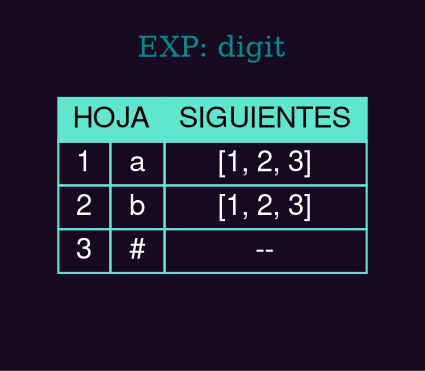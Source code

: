 digraph G {

    fontcolor="cyan4"
    bgcolor="#170920"
    node [fontname="Helvetica,Arial,sans-serif", shape=none, ordering="in"]
    label=" "

    subgraph cluster01{
        color="#170920"
        label="EXP: digit"
        n0 [label = <
                <table border="0" cellspacing="0" cellborder="1" color="#5ee7cd">
                    <tr><td  colspan="2" align="center" bgcolor="#5ee7cd"><font color="black"> HOJA </font></td>
                    <td  align="center" bgcolor="#5ee7cd"><font color="black"> SIGUIENTES </font></td></tr>
                    <tr><td><font color="white" align="center">1</font></td>
                    <td align="center"><font color="white">a</font></td>
                    <td ><font color="white" align="center">[1, 2, 3]</font></td></tr>
                    <tr><td><font color="white" align="center">2</font></td>
                    <td align="center"><font color="white">b</font></td>
                    <td ><font color="white" align="center">[1, 2, 3]</font></td></tr>
                    <tr><td><font color="white" align="center">3</font></td>
                    <td align="center"><font color="white">#</font></td>
                    <td ><font color="white" align="center">--</font></td></tr>
                </table>
        > ] ; 
    }
}
